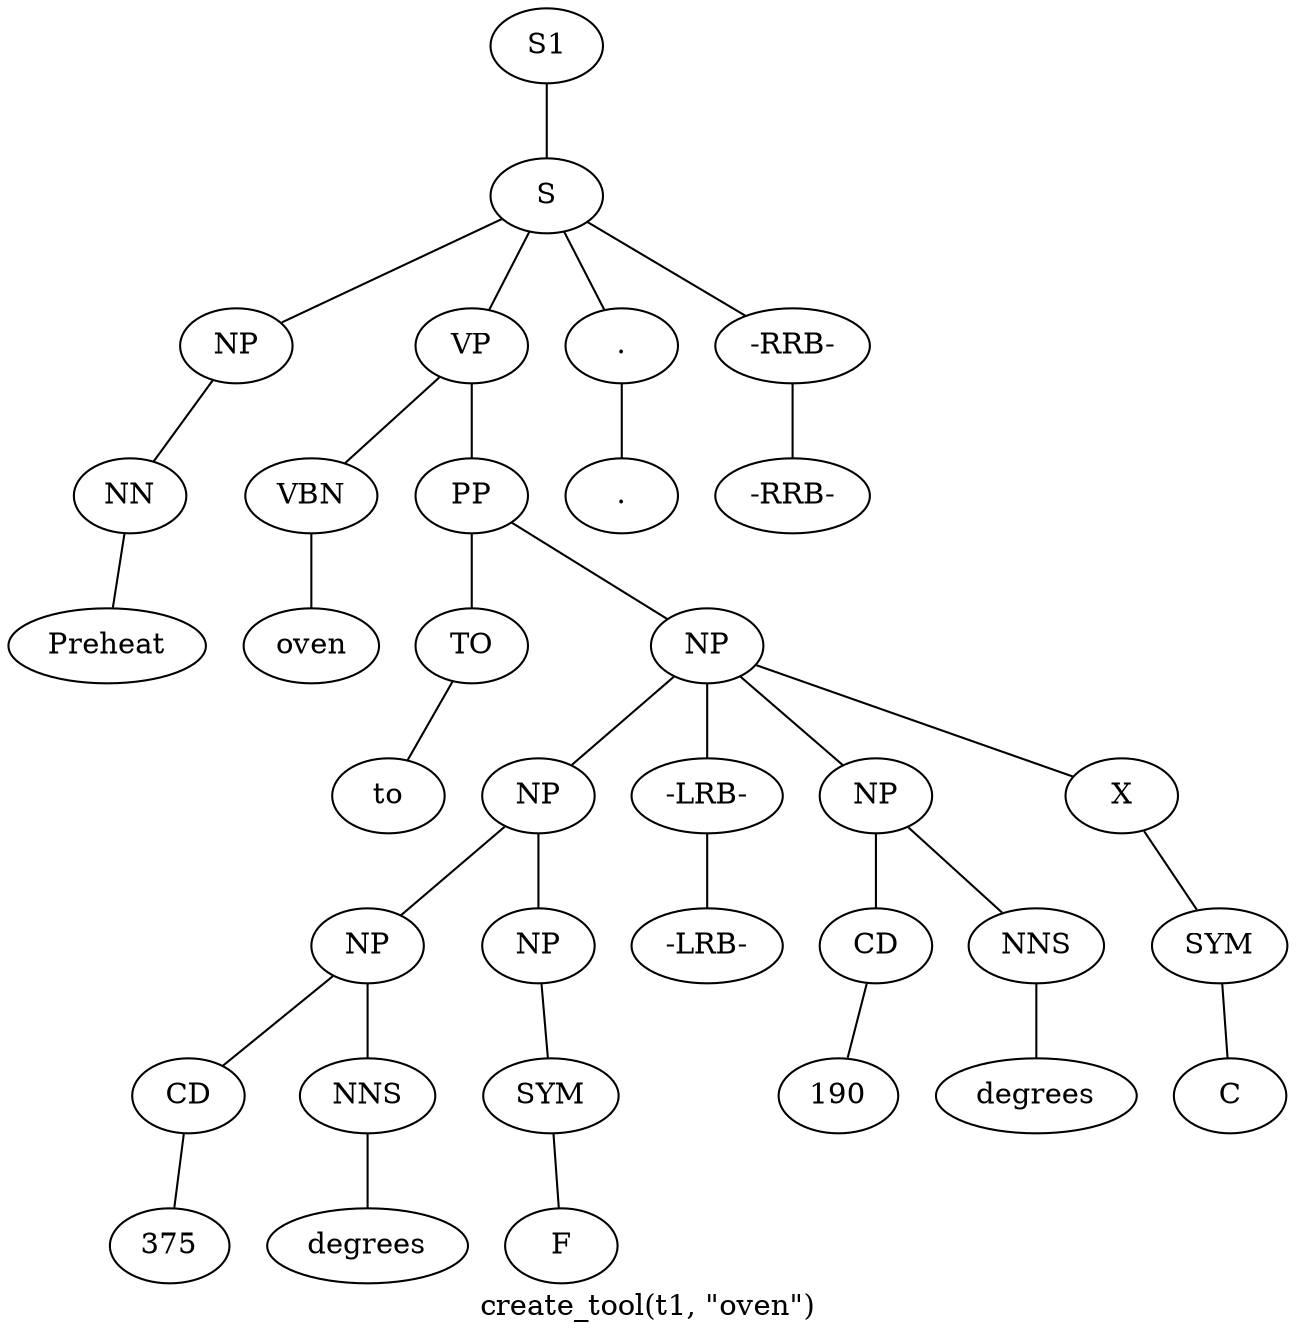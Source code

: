 graph SyntaxGraph {
	label = "create_tool(t1, \"oven\")";
	Node0 [label="S1"];
	Node1 [label="S"];
	Node2 [label="NP"];
	Node3 [label="NN"];
	Node4 [label="Preheat"];
	Node5 [label="VP"];
	Node6 [label="VBN"];
	Node7 [label="oven"];
	Node8 [label="PP"];
	Node9 [label="TO"];
	Node10 [label="to"];
	Node11 [label="NP"];
	Node12 [label="NP"];
	Node13 [label="NP"];
	Node14 [label="CD"];
	Node15 [label="375"];
	Node16 [label="NNS"];
	Node17 [label="degrees"];
	Node18 [label="NP"];
	Node19 [label="SYM"];
	Node20 [label="F"];
	Node21 [label="-LRB-"];
	Node22 [label="-LRB-"];
	Node23 [label="NP"];
	Node24 [label="CD"];
	Node25 [label="190"];
	Node26 [label="NNS"];
	Node27 [label="degrees"];
	Node28 [label="X"];
	Node29 [label="SYM"];
	Node30 [label="C"];
	Node31 [label="."];
	Node32 [label="."];
	Node33 [label="-RRB-"];
	Node34 [label="-RRB-"];

	Node0 -- Node1;
	Node1 -- Node2;
	Node1 -- Node5;
	Node1 -- Node31;
	Node1 -- Node33;
	Node2 -- Node3;
	Node3 -- Node4;
	Node5 -- Node6;
	Node5 -- Node8;
	Node6 -- Node7;
	Node8 -- Node9;
	Node8 -- Node11;
	Node9 -- Node10;
	Node11 -- Node12;
	Node11 -- Node21;
	Node11 -- Node23;
	Node11 -- Node28;
	Node12 -- Node13;
	Node12 -- Node18;
	Node13 -- Node14;
	Node13 -- Node16;
	Node14 -- Node15;
	Node16 -- Node17;
	Node18 -- Node19;
	Node19 -- Node20;
	Node21 -- Node22;
	Node23 -- Node24;
	Node23 -- Node26;
	Node24 -- Node25;
	Node26 -- Node27;
	Node28 -- Node29;
	Node29 -- Node30;
	Node31 -- Node32;
	Node33 -- Node34;
}